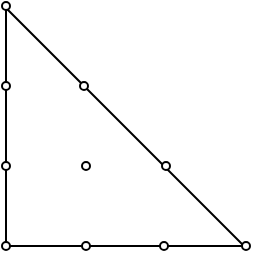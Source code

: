 <mxfile version="27.2.0">
  <diagram name="第 1 页" id="SAa0V_dGnNZgj1_m1_-2">
    <mxGraphModel dx="348" dy="196" grid="1" gridSize="10" guides="1" tooltips="1" connect="1" arrows="1" fold="1" page="1" pageScale="1" pageWidth="827" pageHeight="1169" math="0" shadow="0">
      <root>
        <mxCell id="0" />
        <mxCell id="1" parent="0" />
        <mxCell id="xBVjhFJFjN-JBsFsi6ET-2" value="" style="verticalLabelPosition=bottom;verticalAlign=top;html=1;shape=mxgraph.basic.orthogonal_triangle;fillColor=none;" vertex="1" parent="1">
          <mxGeometry x="600" y="241" width="119" height="119" as="geometry" />
        </mxCell>
        <mxCell id="BlKJdgy9hVPK1SEFYLWn-2" value="" style="ellipse;whiteSpace=wrap;html=1;aspect=fixed;" parent="1" vertex="1">
          <mxGeometry x="598" y="238" width="4" height="4" as="geometry" />
        </mxCell>
        <mxCell id="BlKJdgy9hVPK1SEFYLWn-34" value="" style="ellipse;whiteSpace=wrap;html=1;aspect=fixed;" parent="1" vertex="1">
          <mxGeometry x="598" y="358" width="4" height="4" as="geometry" />
        </mxCell>
        <mxCell id="xBVjhFJFjN-JBsFsi6ET-3" value="" style="ellipse;whiteSpace=wrap;html=1;aspect=fixed;" vertex="1" parent="1">
          <mxGeometry x="718" y="358" width="4" height="4" as="geometry" />
        </mxCell>
        <mxCell id="xBVjhFJFjN-JBsFsi6ET-4" value="" style="ellipse;whiteSpace=wrap;html=1;aspect=fixed;" vertex="1" parent="1">
          <mxGeometry x="598" y="318" width="4" height="4" as="geometry" />
        </mxCell>
        <mxCell id="xBVjhFJFjN-JBsFsi6ET-5" value="" style="ellipse;whiteSpace=wrap;html=1;aspect=fixed;" vertex="1" parent="1">
          <mxGeometry x="678" y="318" width="4" height="4" as="geometry" />
        </mxCell>
        <mxCell id="xBVjhFJFjN-JBsFsi6ET-6" value="" style="ellipse;whiteSpace=wrap;html=1;aspect=fixed;" vertex="1" parent="1">
          <mxGeometry x="677" y="358" width="4" height="4" as="geometry" />
        </mxCell>
        <mxCell id="xBVjhFJFjN-JBsFsi6ET-7" value="" style="ellipse;whiteSpace=wrap;html=1;aspect=fixed;" vertex="1" parent="1">
          <mxGeometry x="598" y="278" width="4" height="4" as="geometry" />
        </mxCell>
        <mxCell id="xBVjhFJFjN-JBsFsi6ET-8" value="" style="ellipse;whiteSpace=wrap;html=1;aspect=fixed;" vertex="1" parent="1">
          <mxGeometry x="637" y="278" width="4" height="4" as="geometry" />
        </mxCell>
        <mxCell id="xBVjhFJFjN-JBsFsi6ET-9" value="" style="ellipse;whiteSpace=wrap;html=1;aspect=fixed;" vertex="1" parent="1">
          <mxGeometry x="638" y="358" width="4" height="4" as="geometry" />
        </mxCell>
        <mxCell id="xBVjhFJFjN-JBsFsi6ET-10" value="" style="ellipse;whiteSpace=wrap;html=1;aspect=fixed;" vertex="1" parent="1">
          <mxGeometry x="638" y="318" width="4" height="4" as="geometry" />
        </mxCell>
      </root>
    </mxGraphModel>
  </diagram>
</mxfile>
